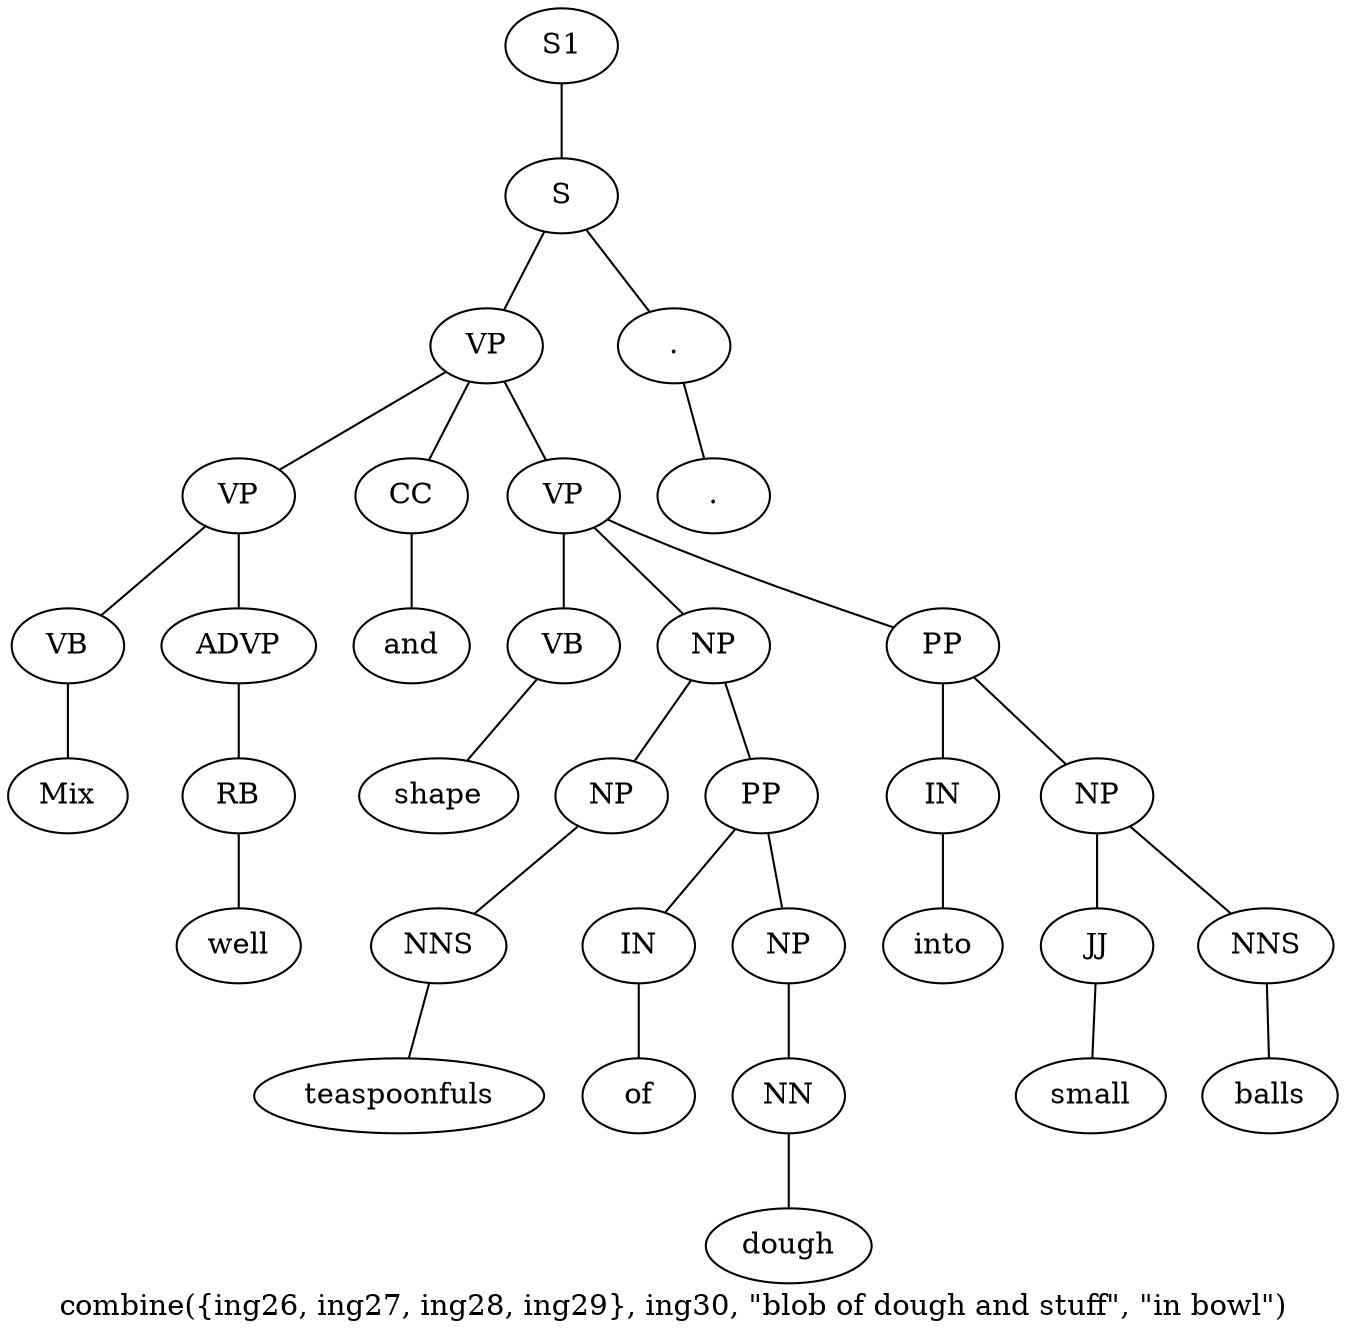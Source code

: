 graph SyntaxGraph {
	label = "combine({ing26, ing27, ing28, ing29}, ing30, \"blob of dough and stuff\", \"in bowl\")";
	Node0 [label="S1"];
	Node1 [label="S"];
	Node2 [label="VP"];
	Node3 [label="VP"];
	Node4 [label="VB"];
	Node5 [label="Mix"];
	Node6 [label="ADVP"];
	Node7 [label="RB"];
	Node8 [label="well"];
	Node9 [label="CC"];
	Node10 [label="and"];
	Node11 [label="VP"];
	Node12 [label="VB"];
	Node13 [label="shape"];
	Node14 [label="NP"];
	Node15 [label="NP"];
	Node16 [label="NNS"];
	Node17 [label="teaspoonfuls"];
	Node18 [label="PP"];
	Node19 [label="IN"];
	Node20 [label="of"];
	Node21 [label="NP"];
	Node22 [label="NN"];
	Node23 [label="dough"];
	Node24 [label="PP"];
	Node25 [label="IN"];
	Node26 [label="into"];
	Node27 [label="NP"];
	Node28 [label="JJ"];
	Node29 [label="small"];
	Node30 [label="NNS"];
	Node31 [label="balls"];
	Node32 [label="."];
	Node33 [label="."];

	Node0 -- Node1;
	Node1 -- Node2;
	Node1 -- Node32;
	Node2 -- Node3;
	Node2 -- Node9;
	Node2 -- Node11;
	Node3 -- Node4;
	Node3 -- Node6;
	Node4 -- Node5;
	Node6 -- Node7;
	Node7 -- Node8;
	Node9 -- Node10;
	Node11 -- Node12;
	Node11 -- Node14;
	Node11 -- Node24;
	Node12 -- Node13;
	Node14 -- Node15;
	Node14 -- Node18;
	Node15 -- Node16;
	Node16 -- Node17;
	Node18 -- Node19;
	Node18 -- Node21;
	Node19 -- Node20;
	Node21 -- Node22;
	Node22 -- Node23;
	Node24 -- Node25;
	Node24 -- Node27;
	Node25 -- Node26;
	Node27 -- Node28;
	Node27 -- Node30;
	Node28 -- Node29;
	Node30 -- Node31;
	Node32 -- Node33;
}